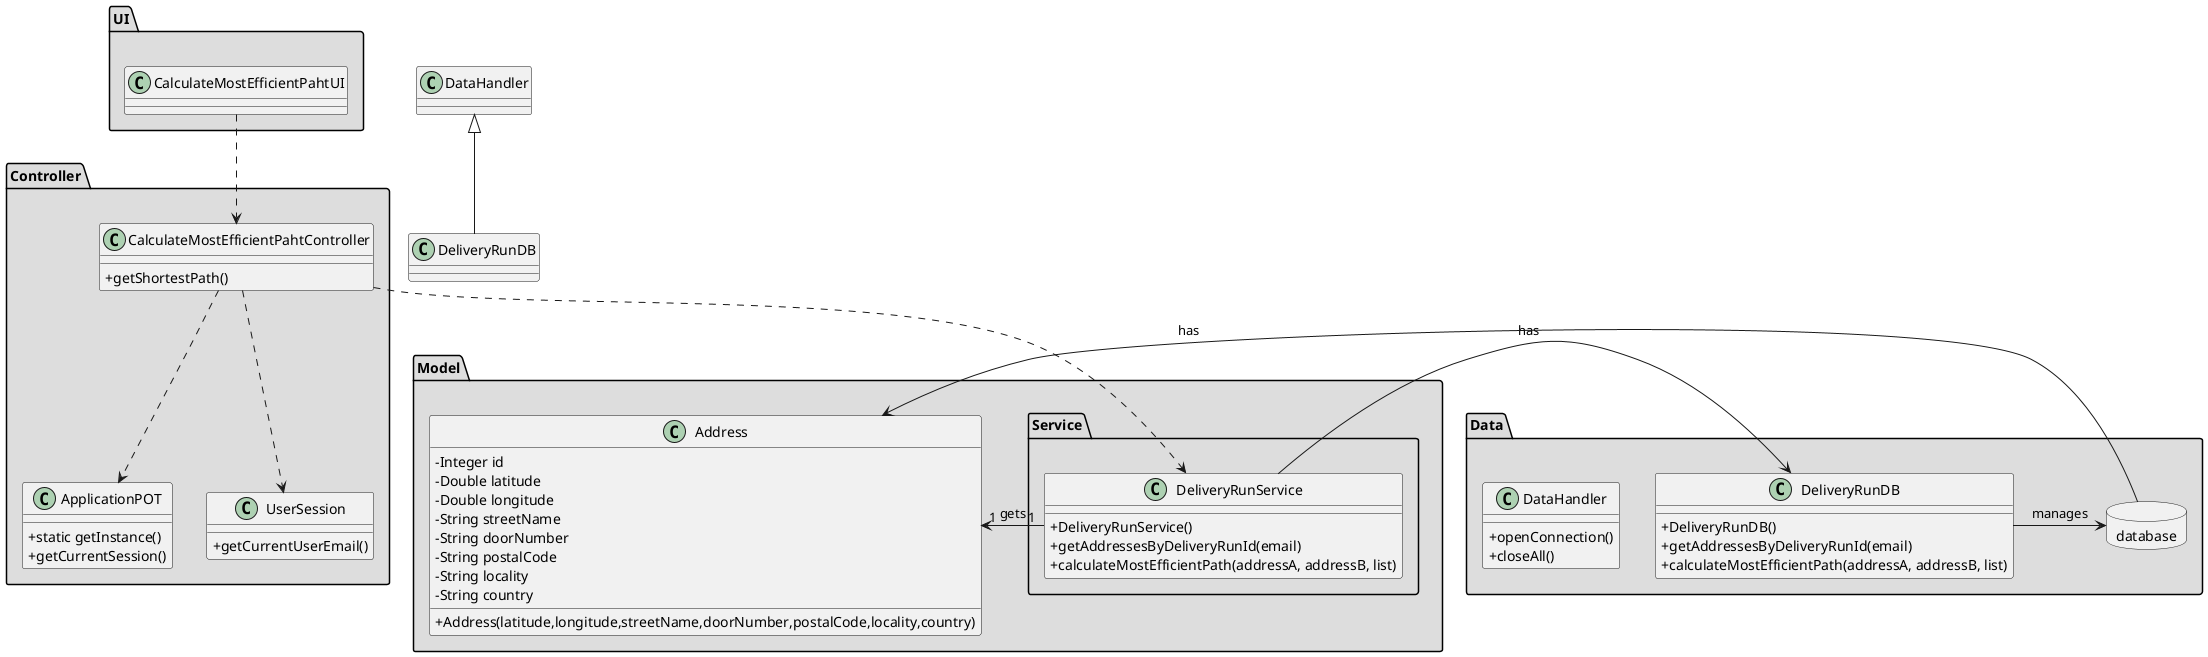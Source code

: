 @startuml
skinparam classAttributeIconSize 0


package "UI" #DDDDDD {
class CalculateMostEfficientPahtUI{

}
}
package "Controller" #DDDDDD {
class CalculateMostEfficientPahtController{
+getShortestPath()
}
class ApplicationPOT
{
  +static getInstance()
    +getCurrentSession()
}
class UserSession
{
  +getCurrentUserEmail()
}
}
package "Model" #DDDDDD {

class Address{
-Integer id
-Double latitude
-Double longitude
-String streetName
-String doorNumber
-String postalCode
-String locality
-String country
+Address(latitude,longitude,streetName,doorNumber,postalCode,locality,country)
}
package Service #DDDDDD {

class DeliveryRunService{
+DeliveryRunService()
+getAddressesByDeliveryRunId(email)
+calculateMostEfficientPath(addressA, addressB, list)
}

}
}
package "Data" #DDDDDD {
class DataHandler{
+openConnection()
+closeAll()
}

 class DeliveryRunDB{
 +DeliveryRunDB()
 +getAddressesByDeliveryRunId(email)
 +calculateMostEfficientPath(addressA, addressB, list)
 }
 database database{
 }
 }
CalculateMostEfficientPahtController ..> UserSession
CalculateMostEfficientPahtUI ..> CalculateMostEfficientPahtController
CalculateMostEfficientPahtController ..> ApplicationPOT
CalculateMostEfficientPahtController ..> DeliveryRunService
DeliveryRunService  ->  DeliveryRunDB : has
DeliveryRunService "1" -> "1" Address : gets
DeliveryRunDB -> database : manages
database ->Address : has
class DeliveryRunDB extends DataHandler

@enduml